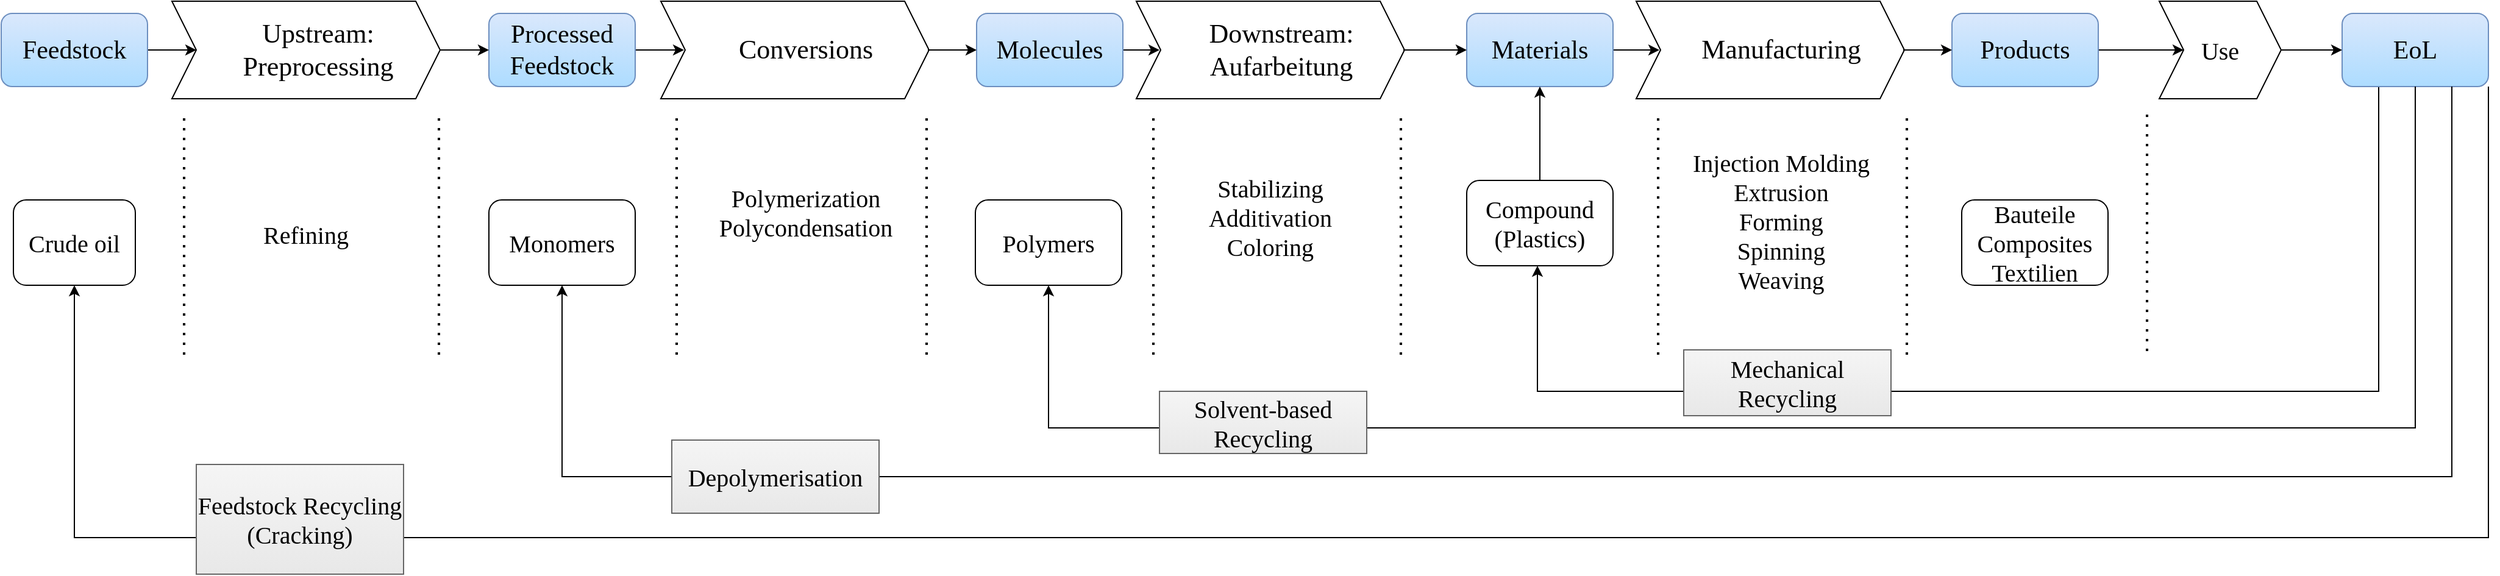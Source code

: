 <mxfile version="24.2.8" type="github">
  <diagram name="Seite-1" id="RHk6YtNKrsqP3Cbn3scz">
    <mxGraphModel dx="1415" dy="806" grid="1" gridSize="10" guides="1" tooltips="1" connect="1" arrows="1" fold="1" page="1" pageScale="1" pageWidth="1169" pageHeight="827" math="0" shadow="0">
      <root>
        <mxCell id="0" />
        <mxCell id="1" parent="0" />
        <mxCell id="TyCHVnKsmJeXHlTLCL_k-11" value="" style="edgeStyle=orthogonalEdgeStyle;rounded=0;orthogonalLoop=1;jettySize=auto;html=1;" parent="1" source="TyCHVnKsmJeXHlTLCL_k-1" target="TyCHVnKsmJeXHlTLCL_k-6" edge="1">
          <mxGeometry relative="1" as="geometry" />
        </mxCell>
        <mxCell id="TyCHVnKsmJeXHlTLCL_k-1" value="Feedstock" style="rounded=1;whiteSpace=wrap;html=1;fontSize=21;fontFamily=Rubik light;fillColor=#DAE8FC;strokeColor=#6c8ebf;gradientColor=#ADDCFF;" parent="1" vertex="1">
          <mxGeometry x="40" y="160" width="120" height="60" as="geometry" />
        </mxCell>
        <mxCell id="TyCHVnKsmJeXHlTLCL_k-14" value="" style="edgeStyle=orthogonalEdgeStyle;rounded=0;orthogonalLoop=1;jettySize=auto;html=1;" parent="1" source="TyCHVnKsmJeXHlTLCL_k-2" target="TyCHVnKsmJeXHlTLCL_k-8" edge="1">
          <mxGeometry relative="1" as="geometry" />
        </mxCell>
        <mxCell id="TyCHVnKsmJeXHlTLCL_k-2" value="Processed Feedstock" style="rounded=1;whiteSpace=wrap;html=1;fontSize=21;fontFamily=Rubik light;fillColor=#DAE8FC;strokeColor=#6c8ebf;gradientColor=#ADDCFF;" parent="1" vertex="1">
          <mxGeometry x="440" y="160" width="120" height="60" as="geometry" />
        </mxCell>
        <mxCell id="TyCHVnKsmJeXHlTLCL_k-15" value="" style="edgeStyle=orthogonalEdgeStyle;rounded=0;orthogonalLoop=1;jettySize=auto;html=1;" parent="1" source="TyCHVnKsmJeXHlTLCL_k-3" target="TyCHVnKsmJeXHlTLCL_k-9" edge="1">
          <mxGeometry relative="1" as="geometry" />
        </mxCell>
        <mxCell id="TyCHVnKsmJeXHlTLCL_k-3" value="Molecules" style="rounded=1;whiteSpace=wrap;html=1;fontSize=21;fontFamily=Rubik light;fillColor=#DAE8FC;strokeColor=#6c8ebf;gradientColor=#ADDCFF;" parent="1" vertex="1">
          <mxGeometry x="840" y="160" width="120" height="60" as="geometry" />
        </mxCell>
        <mxCell id="TyCHVnKsmJeXHlTLCL_k-17" value="" style="edgeStyle=orthogonalEdgeStyle;rounded=0;orthogonalLoop=1;jettySize=auto;html=1;" parent="1" source="TyCHVnKsmJeXHlTLCL_k-4" target="TyCHVnKsmJeXHlTLCL_k-10" edge="1">
          <mxGeometry relative="1" as="geometry" />
        </mxCell>
        <mxCell id="TyCHVnKsmJeXHlTLCL_k-4" value="Materials" style="rounded=1;whiteSpace=wrap;html=1;fontSize=21;fontFamily=Rubik light;fillColor=#DAE8FC;strokeColor=#6c8ebf;gradientColor=#ADDCFF;" parent="1" vertex="1">
          <mxGeometry x="1242" y="160" width="120" height="60" as="geometry" />
        </mxCell>
        <mxCell id="TyCHVnKsmJeXHlTLCL_k-45" value="" style="edgeStyle=orthogonalEdgeStyle;rounded=0;orthogonalLoop=1;jettySize=auto;html=1;fontFamily=Rubik light;fontSize=20;fontColor=default;" parent="1" source="TyCHVnKsmJeXHlTLCL_k-5" target="TyCHVnKsmJeXHlTLCL_k-44" edge="1">
          <mxGeometry relative="1" as="geometry" />
        </mxCell>
        <mxCell id="TyCHVnKsmJeXHlTLCL_k-5" value="Products" style="rounded=1;whiteSpace=wrap;html=1;fontSize=21;fontFamily=Rubik light;fillColor=#DAE8FC;strokeColor=#6c8ebf;gradientColor=#ADDCFF;" parent="1" vertex="1">
          <mxGeometry x="1640" y="160" width="120" height="60" as="geometry" />
        </mxCell>
        <mxCell id="TyCHVnKsmJeXHlTLCL_k-12" value="" style="edgeStyle=orthogonalEdgeStyle;rounded=0;orthogonalLoop=1;jettySize=auto;html=1;" parent="1" source="TyCHVnKsmJeXHlTLCL_k-6" target="TyCHVnKsmJeXHlTLCL_k-2" edge="1">
          <mxGeometry relative="1" as="geometry" />
        </mxCell>
        <mxCell id="TyCHVnKsmJeXHlTLCL_k-6" value="Upstream: Preprocessing" style="text;html=1;align=center;verticalAlign=middle;whiteSpace=wrap;rounded=0;fontSize=22;fontFamily=Rubik light;" parent="1" vertex="1">
          <mxGeometry x="200" y="170" width="200" height="40" as="geometry" />
        </mxCell>
        <mxCell id="TyCHVnKsmJeXHlTLCL_k-13" value="" style="edgeStyle=orthogonalEdgeStyle;rounded=0;orthogonalLoop=1;jettySize=auto;html=1;" parent="1" source="TyCHVnKsmJeXHlTLCL_k-8" target="TyCHVnKsmJeXHlTLCL_k-3" edge="1">
          <mxGeometry relative="1" as="geometry" />
        </mxCell>
        <mxCell id="TyCHVnKsmJeXHlTLCL_k-8" value="Conversions" style="text;html=1;align=center;verticalAlign=middle;whiteSpace=wrap;rounded=0;fontSize=22;fontFamily=Rubik light;" parent="1" vertex="1">
          <mxGeometry x="600" y="170" width="200" height="40" as="geometry" />
        </mxCell>
        <mxCell id="TyCHVnKsmJeXHlTLCL_k-16" value="" style="edgeStyle=orthogonalEdgeStyle;rounded=0;orthogonalLoop=1;jettySize=auto;html=1;" parent="1" source="TyCHVnKsmJeXHlTLCL_k-9" target="TyCHVnKsmJeXHlTLCL_k-4" edge="1">
          <mxGeometry relative="1" as="geometry" />
        </mxCell>
        <mxCell id="TyCHVnKsmJeXHlTLCL_k-9" value="Downstream: Aufarbeitung" style="text;html=1;align=center;verticalAlign=middle;whiteSpace=wrap;rounded=0;fontSize=22;fontFamily=Rubik light;" parent="1" vertex="1">
          <mxGeometry x="990" y="170" width="200" height="40" as="geometry" />
        </mxCell>
        <mxCell id="TyCHVnKsmJeXHlTLCL_k-18" value="" style="edgeStyle=orthogonalEdgeStyle;rounded=0;orthogonalLoop=1;jettySize=auto;html=1;" parent="1" source="TyCHVnKsmJeXHlTLCL_k-10" target="TyCHVnKsmJeXHlTLCL_k-5" edge="1">
          <mxGeometry relative="1" as="geometry" />
        </mxCell>
        <mxCell id="TyCHVnKsmJeXHlTLCL_k-10" value="Manufacturing" style="text;html=1;align=center;verticalAlign=middle;whiteSpace=wrap;rounded=0;fontSize=22;fontFamily=Rubik light;" parent="1" vertex="1">
          <mxGeometry x="1400" y="170" width="200" height="40" as="geometry" />
        </mxCell>
        <mxCell id="TyCHVnKsmJeXHlTLCL_k-20" value="Crude oil" style="text;html=1;align=center;verticalAlign=middle;whiteSpace=wrap;rounded=1;fontFamily=Rubik light;fontSize=20;strokeColor=default;" parent="1" vertex="1">
          <mxGeometry x="50" y="313" width="100" height="70" as="geometry" />
        </mxCell>
        <mxCell id="TyCHVnKsmJeXHlTLCL_k-21" value="Monomers" style="text;html=1;align=center;verticalAlign=middle;whiteSpace=wrap;rounded=1;fontFamily=Rubik light;fontSize=20;fillColor=default;strokeColor=default;" parent="1" vertex="1">
          <mxGeometry x="440" y="313" width="120" height="70" as="geometry" />
        </mxCell>
        <mxCell id="TyCHVnKsmJeXHlTLCL_k-22" value="Refining" style="text;html=1;align=center;verticalAlign=middle;whiteSpace=wrap;rounded=0;fontSize=20;fontFamily=Rubik light;" parent="1" vertex="1">
          <mxGeometry x="190" y="321" width="200" height="40" as="geometry" />
        </mxCell>
        <mxCell id="TyCHVnKsmJeXHlTLCL_k-23" value="Polymers" style="text;html=1;align=center;verticalAlign=middle;whiteSpace=wrap;rounded=1;fontFamily=Rubik light;fontSize=20;strokeColor=default;" parent="1" vertex="1">
          <mxGeometry x="839" y="313" width="120" height="70" as="geometry" />
        </mxCell>
        <mxCell id="KUORHeeIq1Z4SXbflX4e-1" value="" style="edgeStyle=orthogonalEdgeStyle;rounded=0;orthogonalLoop=1;jettySize=auto;html=1;" edge="1" parent="1" source="TyCHVnKsmJeXHlTLCL_k-24" target="TyCHVnKsmJeXHlTLCL_k-4">
          <mxGeometry relative="1" as="geometry" />
        </mxCell>
        <mxCell id="TyCHVnKsmJeXHlTLCL_k-24" value="Compound (Plastics)" style="text;html=1;align=center;verticalAlign=middle;whiteSpace=wrap;rounded=1;fontFamily=Rubik light;fontSize=20;strokeColor=default;" parent="1" vertex="1">
          <mxGeometry x="1242" y="297" width="120" height="70" as="geometry" />
        </mxCell>
        <mxCell id="TyCHVnKsmJeXHlTLCL_k-25" value="Bauteile&lt;div&gt;Composites&lt;br&gt;&lt;div&gt;Textilien&lt;/div&gt;&lt;/div&gt;" style="text;html=1;align=center;verticalAlign=middle;whiteSpace=wrap;rounded=1;fontFamily=Rubik light;fontSize=20;strokeColor=default;" parent="1" vertex="1">
          <mxGeometry x="1648" y="313" width="120" height="70" as="geometry" />
        </mxCell>
        <mxCell id="TyCHVnKsmJeXHlTLCL_k-27" value="" style="shape=step;perimeter=stepPerimeter;whiteSpace=wrap;html=1;fixedSize=1;rounded=0;align=center;verticalAlign=middle;fontFamily=Rubik light;fontSize=20;fontColor=default;fillColor=none;gradientColor=none;" parent="1" vertex="1">
          <mxGeometry x="180" y="150" width="220" height="80" as="geometry" />
        </mxCell>
        <mxCell id="TyCHVnKsmJeXHlTLCL_k-29" value="" style="shape=step;perimeter=stepPerimeter;whiteSpace=wrap;html=1;fixedSize=1;rounded=0;align=center;verticalAlign=middle;fontFamily=Rubik light;fontSize=20;fontColor=default;fillColor=none;gradientColor=none;" parent="1" vertex="1">
          <mxGeometry x="581" y="150" width="220" height="80" as="geometry" />
        </mxCell>
        <mxCell id="TyCHVnKsmJeXHlTLCL_k-30" value="" style="shape=step;perimeter=stepPerimeter;whiteSpace=wrap;html=1;fixedSize=1;rounded=0;align=center;verticalAlign=middle;fontFamily=Rubik light;fontSize=20;fontColor=default;fillColor=none;gradientColor=none;" parent="1" vertex="1">
          <mxGeometry x="971" y="150" width="220" height="80" as="geometry" />
        </mxCell>
        <mxCell id="TyCHVnKsmJeXHlTLCL_k-31" value="" style="shape=step;perimeter=stepPerimeter;whiteSpace=wrap;html=1;fixedSize=1;rounded=0;align=center;verticalAlign=middle;fontFamily=Rubik light;fontSize=20;fontColor=default;fillColor=none;gradientColor=none;" parent="1" vertex="1">
          <mxGeometry x="1381" y="150" width="220" height="80" as="geometry" />
        </mxCell>
        <mxCell id="TyCHVnKsmJeXHlTLCL_k-32" value="" style="endArrow=none;dashed=1;html=1;dashPattern=1 3;strokeWidth=2;rounded=0;fontFamily=Rubik light;fontSize=20;fontColor=default;" parent="1" edge="1">
          <mxGeometry width="50" height="50" relative="1" as="geometry">
            <mxPoint x="190" y="440" as="sourcePoint" />
            <mxPoint x="190" y="240" as="targetPoint" />
          </mxGeometry>
        </mxCell>
        <mxCell id="TyCHVnKsmJeXHlTLCL_k-33" value="" style="endArrow=none;dashed=1;html=1;dashPattern=1 3;strokeWidth=2;rounded=0;fontFamily=Rubik light;fontSize=20;fontColor=default;" parent="1" edge="1">
          <mxGeometry width="50" height="50" relative="1" as="geometry">
            <mxPoint x="399" y="440" as="sourcePoint" />
            <mxPoint x="399" y="240" as="targetPoint" />
          </mxGeometry>
        </mxCell>
        <mxCell id="TyCHVnKsmJeXHlTLCL_k-34" value="" style="endArrow=none;dashed=1;html=1;dashPattern=1 3;strokeWidth=2;rounded=0;fontFamily=Rubik light;fontSize=20;fontColor=default;" parent="1" edge="1">
          <mxGeometry width="50" height="50" relative="1" as="geometry">
            <mxPoint x="594" y="440" as="sourcePoint" />
            <mxPoint x="594" y="240" as="targetPoint" />
          </mxGeometry>
        </mxCell>
        <mxCell id="TyCHVnKsmJeXHlTLCL_k-35" value="" style="endArrow=none;dashed=1;html=1;dashPattern=1 3;strokeWidth=2;rounded=0;fontFamily=Rubik light;fontSize=20;fontColor=default;" parent="1" edge="1">
          <mxGeometry width="50" height="50" relative="1" as="geometry">
            <mxPoint x="799" y="440" as="sourcePoint" />
            <mxPoint x="799" y="240" as="targetPoint" />
          </mxGeometry>
        </mxCell>
        <mxCell id="TyCHVnKsmJeXHlTLCL_k-36" value="" style="endArrow=none;dashed=1;html=1;dashPattern=1 3;strokeWidth=2;rounded=0;fontFamily=Rubik light;fontSize=20;fontColor=default;" parent="1" edge="1">
          <mxGeometry width="50" height="50" relative="1" as="geometry">
            <mxPoint x="985" y="440" as="sourcePoint" />
            <mxPoint x="985" y="240" as="targetPoint" />
          </mxGeometry>
        </mxCell>
        <mxCell id="TyCHVnKsmJeXHlTLCL_k-37" value="" style="endArrow=none;dashed=1;html=1;dashPattern=1 3;strokeWidth=2;rounded=0;fontFamily=Rubik light;fontSize=20;fontColor=default;" parent="1" edge="1">
          <mxGeometry width="50" height="50" relative="1" as="geometry">
            <mxPoint x="1188" y="440" as="sourcePoint" />
            <mxPoint x="1188" y="240" as="targetPoint" />
          </mxGeometry>
        </mxCell>
        <mxCell id="TyCHVnKsmJeXHlTLCL_k-38" value="" style="endArrow=none;dashed=1;html=1;dashPattern=1 3;strokeWidth=2;rounded=0;fontFamily=Rubik light;fontSize=20;fontColor=default;" parent="1" edge="1">
          <mxGeometry width="50" height="50" relative="1" as="geometry">
            <mxPoint x="1399" y="440" as="sourcePoint" />
            <mxPoint x="1399" y="240" as="targetPoint" />
          </mxGeometry>
        </mxCell>
        <mxCell id="TyCHVnKsmJeXHlTLCL_k-39" value="" style="endArrow=none;dashed=1;html=1;dashPattern=1 3;strokeWidth=2;rounded=0;fontFamily=Rubik light;fontSize=20;fontColor=default;" parent="1" edge="1">
          <mxGeometry width="50" height="50" relative="1" as="geometry">
            <mxPoint x="1603" y="440" as="sourcePoint" />
            <mxPoint x="1603" y="240" as="targetPoint" />
          </mxGeometry>
        </mxCell>
        <mxCell id="TyCHVnKsmJeXHlTLCL_k-40" value="Polymerization&lt;div&gt;Polycondensation&lt;/div&gt;" style="text;html=1;align=center;verticalAlign=middle;whiteSpace=wrap;rounded=0;fontSize=20;fontFamily=Rubik light;" parent="1" vertex="1">
          <mxGeometry x="600" y="303" width="200" height="40" as="geometry" />
        </mxCell>
        <mxCell id="TyCHVnKsmJeXHlTLCL_k-41" value="Stabilizing&lt;div&gt;Additivation&lt;/div&gt;&lt;div&gt;Coloring&lt;/div&gt;" style="text;html=1;align=center;verticalAlign=middle;whiteSpace=wrap;rounded=0;fontSize=20;fontFamily=Rubik light;" parent="1" vertex="1">
          <mxGeometry x="981" y="307" width="200" height="40" as="geometry" />
        </mxCell>
        <mxCell id="TyCHVnKsmJeXHlTLCL_k-42" value="Injection Molding&lt;div&gt;Extrusion&lt;/div&gt;&lt;div&gt;Forming&lt;/div&gt;&lt;div&gt;Spinning&lt;/div&gt;&lt;div&gt;Weaving&lt;/div&gt;" style="text;html=1;align=center;verticalAlign=middle;whiteSpace=wrap;rounded=0;fontSize=20;fontFamily=Rubik light;" parent="1" vertex="1">
          <mxGeometry x="1400" y="310" width="200" height="40" as="geometry" />
        </mxCell>
        <mxCell id="TyCHVnKsmJeXHlTLCL_k-50" value="" style="edgeStyle=orthogonalEdgeStyle;rounded=0;orthogonalLoop=1;jettySize=auto;html=1;fontFamily=Rubik light;fontSize=20;fontColor=default;exitX=0.25;exitY=1;exitDx=0;exitDy=0;" parent="1" source="TyCHVnKsmJeXHlTLCL_k-43" target="TyCHVnKsmJeXHlTLCL_k-24" edge="1">
          <mxGeometry relative="1" as="geometry">
            <mxPoint x="1300" y="380" as="targetPoint" />
            <Array as="points">
              <mxPoint x="1990" y="470" />
              <mxPoint x="1300" y="470" />
            </Array>
          </mxGeometry>
        </mxCell>
        <mxCell id="TyCHVnKsmJeXHlTLCL_k-43" value="EoL" style="rounded=1;whiteSpace=wrap;html=1;fontSize=21;fontFamily=Rubik light;fillColor=#DAE8FC;strokeColor=#6c8ebf;gradientColor=#ADDCFF;" parent="1" vertex="1">
          <mxGeometry x="1960" y="160" width="120" height="60" as="geometry" />
        </mxCell>
        <mxCell id="TyCHVnKsmJeXHlTLCL_k-46" value="" style="edgeStyle=orthogonalEdgeStyle;rounded=0;orthogonalLoop=1;jettySize=auto;html=1;fontFamily=Rubik light;fontSize=20;fontColor=default;" parent="1" source="TyCHVnKsmJeXHlTLCL_k-44" target="TyCHVnKsmJeXHlTLCL_k-43" edge="1">
          <mxGeometry relative="1" as="geometry" />
        </mxCell>
        <mxCell id="TyCHVnKsmJeXHlTLCL_k-44" value="Use" style="shape=step;perimeter=stepPerimeter;whiteSpace=wrap;html=1;fixedSize=1;rounded=0;align=center;verticalAlign=middle;fontFamily=Rubik light;fontSize=20;fontColor=default;fillColor=none;gradientColor=none;" parent="1" vertex="1">
          <mxGeometry x="1810" y="150" width="100" height="80" as="geometry" />
        </mxCell>
        <mxCell id="TyCHVnKsmJeXHlTLCL_k-47" value="" style="endArrow=none;dashed=1;html=1;dashPattern=1 3;strokeWidth=2;rounded=0;fontFamily=Rubik light;fontSize=20;fontColor=default;" parent="1" edge="1">
          <mxGeometry width="50" height="50" relative="1" as="geometry">
            <mxPoint x="1800" y="437" as="sourcePoint" />
            <mxPoint x="1800" y="237" as="targetPoint" />
          </mxGeometry>
        </mxCell>
        <mxCell id="TyCHVnKsmJeXHlTLCL_k-51" value="" style="edgeStyle=orthogonalEdgeStyle;rounded=0;orthogonalLoop=1;jettySize=auto;html=1;fontFamily=Rubik light;fontSize=20;fontColor=default;exitX=0.5;exitY=1;exitDx=0;exitDy=0;entryX=0.5;entryY=1;entryDx=0;entryDy=0;" parent="1" source="TyCHVnKsmJeXHlTLCL_k-43" target="TyCHVnKsmJeXHlTLCL_k-23" edge="1">
          <mxGeometry relative="1" as="geometry">
            <mxPoint x="2000" y="230" as="sourcePoint" />
            <mxPoint x="1310" y="390" as="targetPoint" />
            <Array as="points">
              <mxPoint x="2020" y="500" />
              <mxPoint x="899" y="500" />
            </Array>
          </mxGeometry>
        </mxCell>
        <mxCell id="TyCHVnKsmJeXHlTLCL_k-52" value="" style="edgeStyle=orthogonalEdgeStyle;rounded=0;orthogonalLoop=1;jettySize=auto;html=1;fontFamily=Rubik light;fontSize=20;fontColor=default;exitX=0.75;exitY=1;exitDx=0;exitDy=0;entryX=0.5;entryY=1;entryDx=0;entryDy=0;" parent="1" source="TyCHVnKsmJeXHlTLCL_k-43" target="TyCHVnKsmJeXHlTLCL_k-21" edge="1">
          <mxGeometry relative="1" as="geometry">
            <mxPoint x="2030" y="230" as="sourcePoint" />
            <mxPoint x="909" y="365" as="targetPoint" />
            <Array as="points">
              <mxPoint x="2050" y="540" />
              <mxPoint x="500" y="540" />
            </Array>
          </mxGeometry>
        </mxCell>
        <mxCell id="TyCHVnKsmJeXHlTLCL_k-54" value="" style="edgeStyle=orthogonalEdgeStyle;rounded=0;orthogonalLoop=1;jettySize=auto;html=1;fontFamily=Rubik light;fontSize=20;fontColor=default;exitX=1;exitY=1;exitDx=0;exitDy=0;entryX=0.5;entryY=1;entryDx=0;entryDy=0;" parent="1" source="TyCHVnKsmJeXHlTLCL_k-43" target="TyCHVnKsmJeXHlTLCL_k-20" edge="1">
          <mxGeometry relative="1" as="geometry">
            <mxPoint x="2060" y="230" as="sourcePoint" />
            <mxPoint x="510" y="365" as="targetPoint" />
            <Array as="points">
              <mxPoint x="2080" y="590" />
              <mxPoint x="100" y="590" />
            </Array>
          </mxGeometry>
        </mxCell>
        <mxCell id="TyCHVnKsmJeXHlTLCL_k-56" value="Feedstock Recycling (Cracking)" style="text;html=1;align=center;verticalAlign=middle;whiteSpace=wrap;rounded=0;fontFamily=Rubik light;fontSize=20;fillColor=#f5f5f5;gradientColor=#E8E8E8;strokeColor=#666666;" parent="1" vertex="1">
          <mxGeometry x="200" y="530" width="170" height="90" as="geometry" />
        </mxCell>
        <mxCell id="TyCHVnKsmJeXHlTLCL_k-57" value="Depolymerisation&lt;span style=&quot;color: rgba(0, 0, 0, 0); font-family: monospace; font-size: 0px; text-align: start; text-wrap: nowrap;&quot;&gt;%3CmxGraphModel%3E%3Croot%3E%3CmxCell%20id%3D%220%22%2F%3E%3CmxCell%20id%3D%221%22%20parent%3D%220%22%2F%3E%3CmxCell%20id%3D%222%22%20value%3D%22Feedstock%20Recycling%20(Cracking)%22%20style%3D%22text%3Bhtml%3D1%3Balign%3Dcenter%3BverticalAlign%3Dmiddle%3BwhiteSpace%3Dwrap%3Brounded%3D0%3BfontFamily%3DRubik%20light%3BfontSize%3D20%3BfillColor%3D%23f5f5f5%3BgradientColor%3D%23E8E8E8%3BstrokeColor%3D%23666666%3B%22%20vertex%3D%221%22%20parent%3D%221%22%3E%3CmxGeometry%20x%3D%22300%22%20y%3D%22550%22%20width%3D%22170%22%20height%3D%2290%22%20as%3D%22geometry%22%2F%3E%3C%2FmxCell%3E%3C%2Froot%3E%3C%2FmxGraphModel%3E&lt;/span&gt;" style="text;html=1;align=center;verticalAlign=middle;whiteSpace=wrap;rounded=0;fontFamily=Rubik light;fontSize=20;fillColor=#f5f5f5;gradientColor=#E8E8E8;strokeColor=#666666;" parent="1" vertex="1">
          <mxGeometry x="590" y="510" width="170" height="60" as="geometry" />
        </mxCell>
        <mxCell id="TyCHVnKsmJeXHlTLCL_k-58" value="Solvent-based Recycling" style="text;html=1;align=center;verticalAlign=middle;whiteSpace=wrap;rounded=0;fontFamily=Rubik light;fontSize=20;fillColor=#f5f5f5;gradientColor=#E8E8E8;strokeColor=#666666;" parent="1" vertex="1">
          <mxGeometry x="990" y="470" width="170" height="51" as="geometry" />
        </mxCell>
        <mxCell id="TyCHVnKsmJeXHlTLCL_k-59" value="Mechanical Recycling" style="text;html=1;align=center;verticalAlign=middle;whiteSpace=wrap;rounded=0;fontFamily=Rubik light;fontSize=20;fillColor=#f5f5f5;gradientColor=#E8E8E8;strokeColor=#666666;" parent="1" vertex="1">
          <mxGeometry x="1420" y="436" width="170" height="54" as="geometry" />
        </mxCell>
      </root>
    </mxGraphModel>
  </diagram>
</mxfile>
